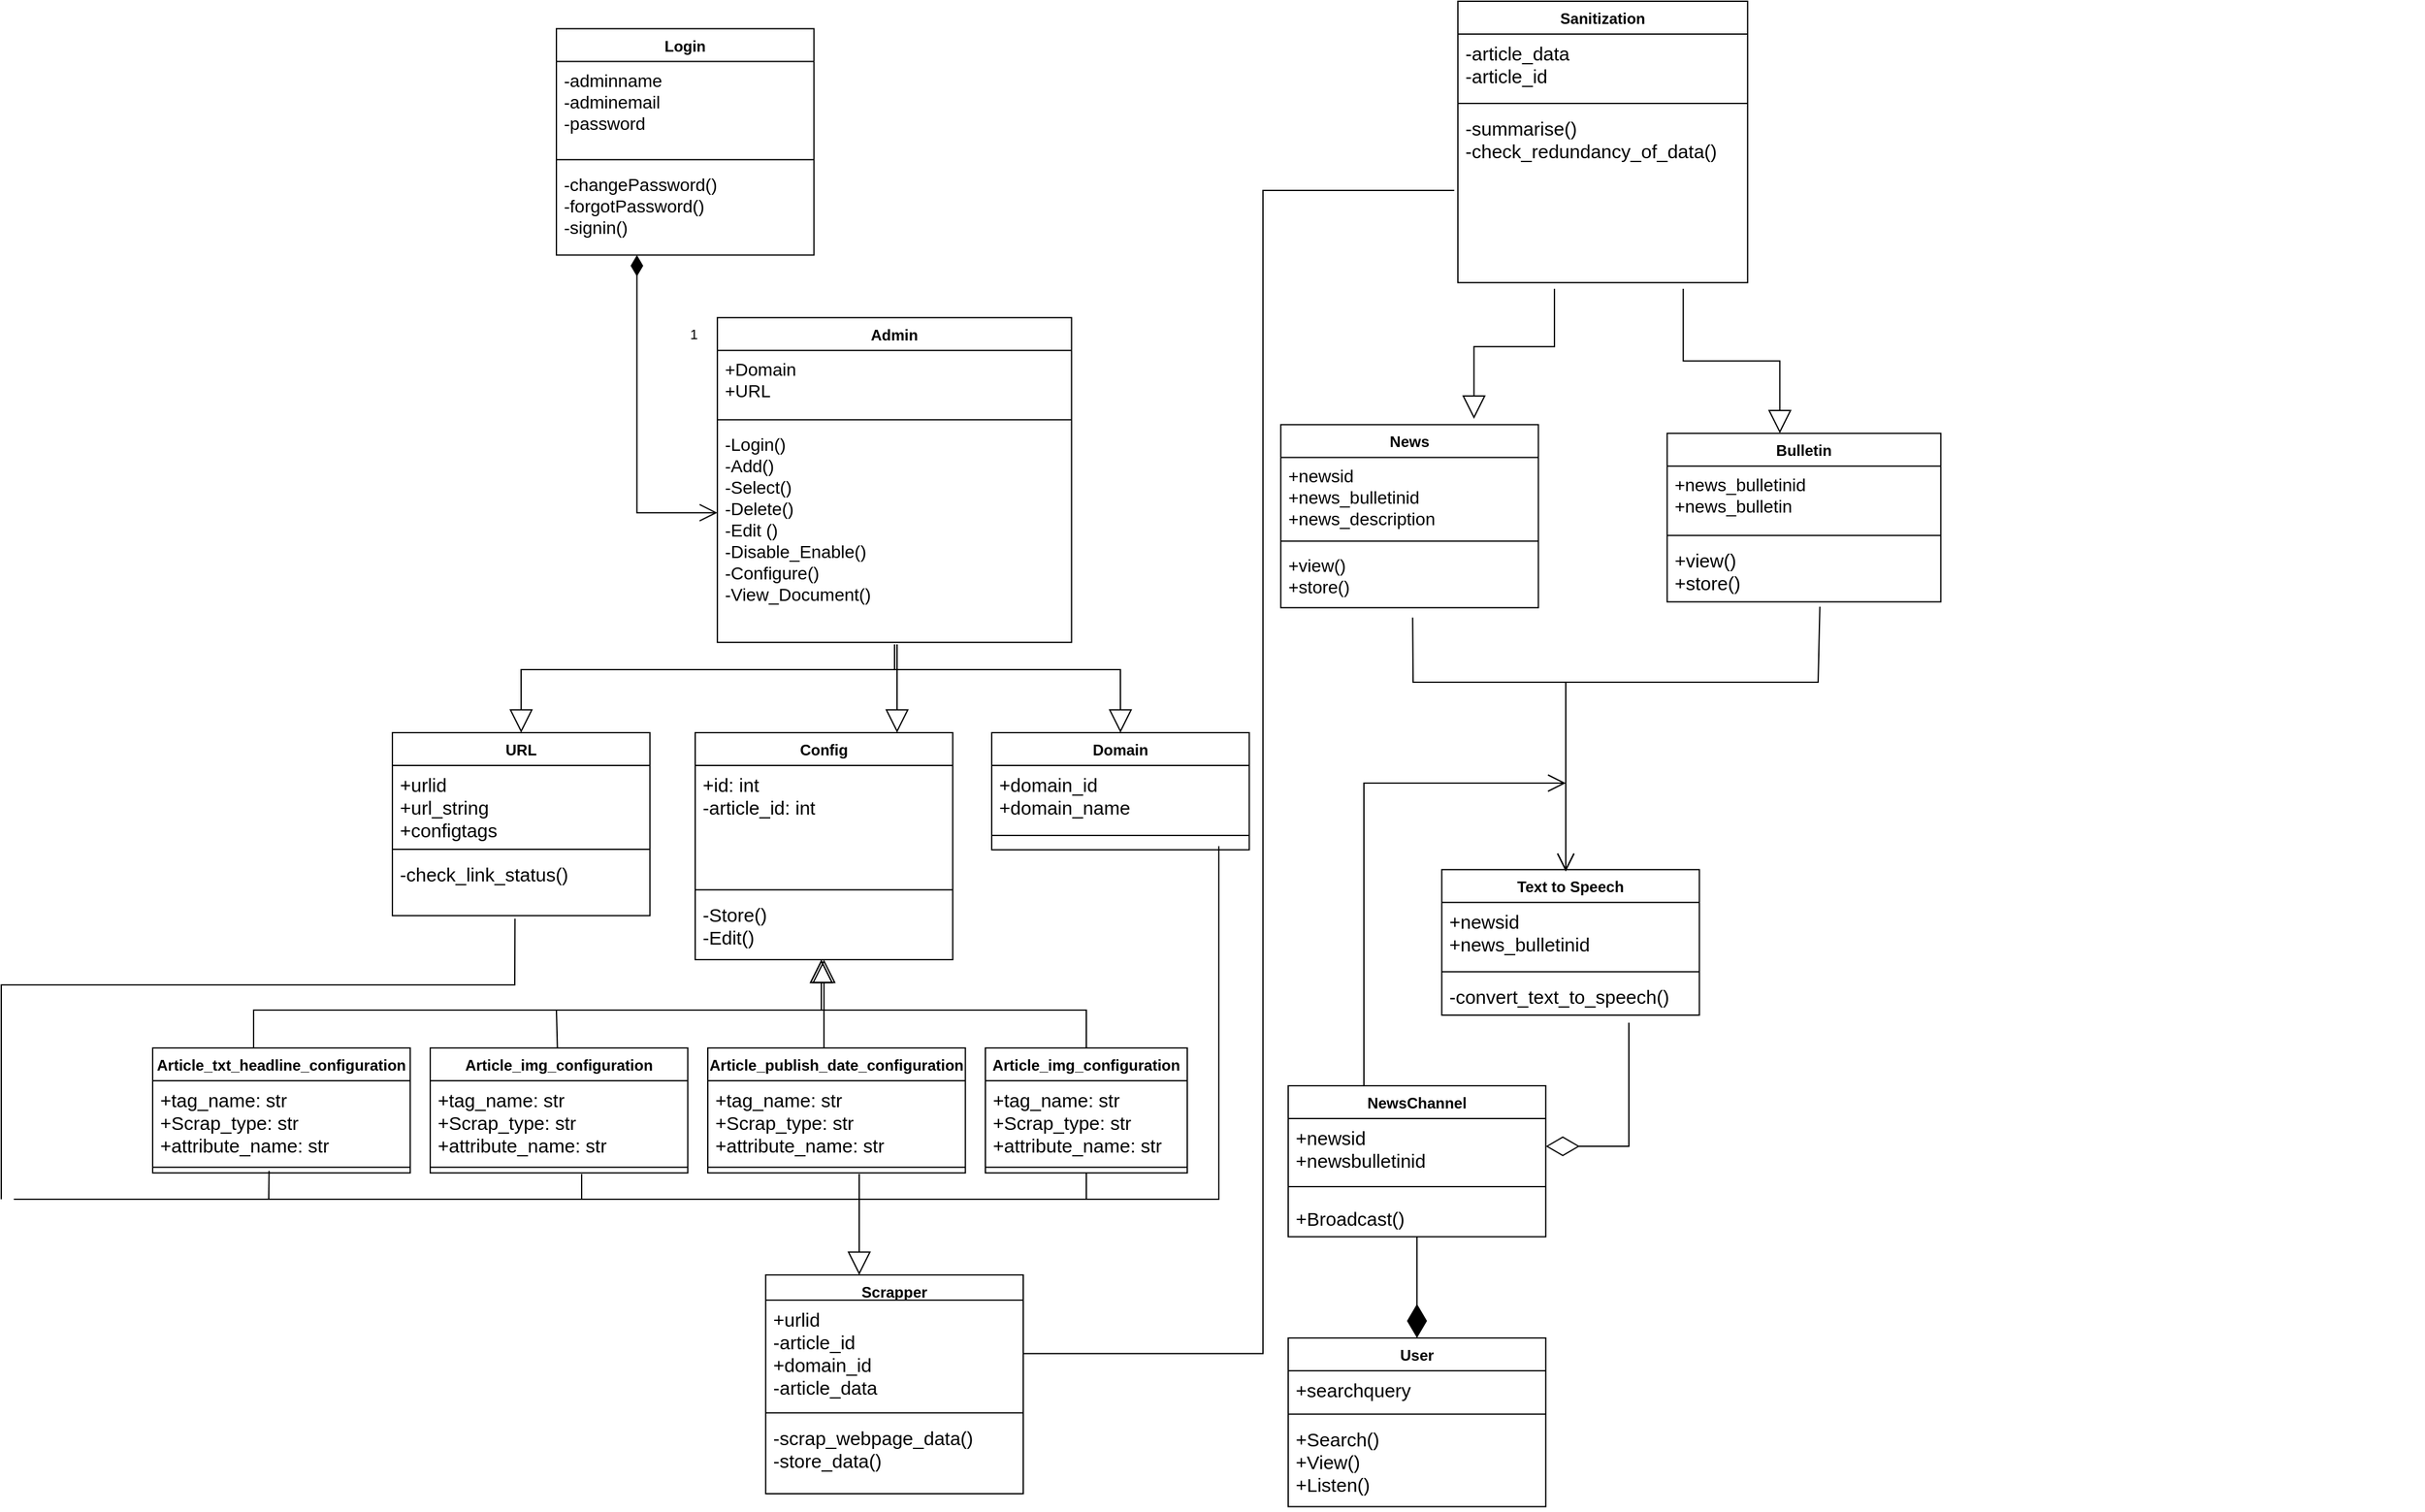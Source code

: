 <mxfile version="16.5.2" type="device" pages="2"><diagram id="SA_GbQfntyjEZErFgDgH" name="Page-1"><mxGraphModel dx="2060" dy="1676" grid="1" gridSize="10" guides="1" tooltips="1" connect="1" arrows="1" fold="1" page="1" pageScale="1" pageWidth="850" pageHeight="1100" math="0" shadow="0"><root><mxCell id="0"/><mxCell id="1" parent="0"/><mxCell id="CepR1fzLhmnUqG2hkPit-2" value="" style="group" parent="1" vertex="1" connectable="0"><mxGeometry x="80" y="-1060" width="1480" height="1193.695" as="geometry"/></mxCell><mxCell id="QA7pC-O9Zkgf1kDEUe0K-13" value="Text to Speech" style="swimlane;fontStyle=1;align=center;verticalAlign=top;childLayout=stackLayout;horizontal=1;startSize=26;horizontalStack=0;resizeParent=1;resizeParentMax=0;resizeLast=0;collapsible=1;marginBottom=0;" parent="CepR1fzLhmnUqG2hkPit-2" vertex="1"><mxGeometry x="701.724" y="688.576" width="204.138" height="115.366" as="geometry"><mxRectangle x="580" y="30" width="120" height="26" as="alternateBounds"/></mxGeometry></mxCell><mxCell id="CepR1fzLhmnUqG2hkPit-1" value="" style="group;fontSize=16;" parent="QA7pC-O9Zkgf1kDEUe0K-13" vertex="1" connectable="0"><mxGeometry y="26" width="204.138" height="89.366" as="geometry"/></mxCell><mxCell id="QA7pC-O9Zkgf1kDEUe0K-14" value="+newsid&#10;+news_bulletinid&#10;" style="text;strokeColor=none;fillColor=none;align=left;verticalAlign=top;spacingLeft=4;spacingRight=4;overflow=hidden;rotatable=0;points=[[0,0.5],[1,0.5]];portConstraint=eastwest;fontSize=15;" parent="CepR1fzLhmnUqG2hkPit-1" vertex="1"><mxGeometry width="204.138" height="50.412" as="geometry"/></mxCell><mxCell id="QA7pC-O9Zkgf1kDEUe0K-15" value="" style="line;strokeWidth=1;fillColor=none;align=left;verticalAlign=middle;spacingTop=-1;spacingLeft=3;spacingRight=3;rotatable=0;labelPosition=right;points=[];portConstraint=eastwest;" parent="CepR1fzLhmnUqG2hkPit-1" vertex="1"><mxGeometry y="50.412" width="204.138" height="9.166" as="geometry"/></mxCell><mxCell id="QA7pC-O9Zkgf1kDEUe0K-16" value="-convert_text_to_speech()" style="text;strokeColor=none;fillColor=none;align=left;verticalAlign=top;spacingLeft=4;spacingRight=4;overflow=hidden;rotatable=0;points=[[0,0.5],[1,0.5]];portConstraint=eastwest;fontSize=15;" parent="CepR1fzLhmnUqG2hkPit-1" vertex="1"><mxGeometry y="59.577" width="204.138" height="29.789" as="geometry"/></mxCell><mxCell id="QA7pC-O9Zkgf1kDEUe0K-22" value="Domain" style="swimlane;fontStyle=1;align=center;verticalAlign=top;childLayout=stackLayout;horizontal=1;startSize=26;horizontalStack=0;resizeParent=1;resizeParentMax=0;resizeLast=0;collapsible=1;marginBottom=0;" parent="CepR1fzLhmnUqG2hkPit-2" vertex="1"><mxGeometry x="345.004" y="580.0" width="204.14" height="92.914" as="geometry"><mxRectangle x="280" y="4" width="100" height="26" as="alternateBounds"/></mxGeometry></mxCell><mxCell id="QA7pC-O9Zkgf1kDEUe0K-23" value="+domain_id&#10;+domain_name" style="text;strokeColor=none;fillColor=none;align=left;verticalAlign=top;spacingLeft=4;spacingRight=4;overflow=hidden;rotatable=0;points=[[0,0.5],[1,0.5]];portConstraint=eastwest;fontSize=15;" parent="QA7pC-O9Zkgf1kDEUe0K-22" vertex="1"><mxGeometry y="26" width="204.14" height="44" as="geometry"/></mxCell><mxCell id="QA7pC-O9Zkgf1kDEUe0K-24" value="" style="line;strokeWidth=1;fillColor=none;align=left;verticalAlign=middle;spacingTop=-1;spacingLeft=3;spacingRight=3;rotatable=0;labelPosition=right;points=[];portConstraint=eastwest;" parent="QA7pC-O9Zkgf1kDEUe0K-22" vertex="1"><mxGeometry y="70" width="204.14" height="22.914" as="geometry"/></mxCell><mxCell id="QA7pC-O9Zkgf1kDEUe0K-26" value="URL" style="swimlane;fontStyle=1;align=center;verticalAlign=top;childLayout=stackLayout;horizontal=1;startSize=26;horizontalStack=0;resizeParent=1;resizeParentMax=0;resizeLast=0;collapsible=1;marginBottom=0;" parent="CepR1fzLhmnUqG2hkPit-2" vertex="1"><mxGeometry x="-129.996" y="580.005" width="204.138" height="145.155" as="geometry"><mxRectangle x="60" y="10" width="60" height="26" as="alternateBounds"/></mxGeometry></mxCell><mxCell id="QA7pC-O9Zkgf1kDEUe0K-27" value="+urlid&#10;+url_string&#10;+configtags" style="text;strokeColor=none;fillColor=none;align=left;verticalAlign=top;spacingLeft=4;spacingRight=4;overflow=hidden;rotatable=0;points=[[0,0.5],[1,0.5]];portConstraint=eastwest;fontSize=15;" parent="QA7pC-O9Zkgf1kDEUe0K-26" vertex="1"><mxGeometry y="26" width="204.138" height="61.869" as="geometry"/></mxCell><mxCell id="QA7pC-O9Zkgf1kDEUe0K-28" value="" style="line;strokeWidth=1;fillColor=none;align=left;verticalAlign=middle;spacingTop=-1;spacingLeft=3;spacingRight=3;rotatable=0;labelPosition=right;points=[];portConstraint=eastwest;" parent="QA7pC-O9Zkgf1kDEUe0K-26" vertex="1"><mxGeometry y="87.869" width="204.138" height="9.166" as="geometry"/></mxCell><mxCell id="QA7pC-O9Zkgf1kDEUe0K-29" value="-check_link_status()" style="text;strokeColor=none;fillColor=none;align=left;verticalAlign=top;spacingLeft=4;spacingRight=4;overflow=hidden;rotatable=0;points=[[0,0.5],[1,0.5]];portConstraint=eastwest;fontSize=15;" parent="QA7pC-O9Zkgf1kDEUe0K-26" vertex="1"><mxGeometry y="97.034" width="204.138" height="48.12" as="geometry"/></mxCell><mxCell id="QA7pC-O9Zkgf1kDEUe0K-51" value="News" style="swimlane;fontStyle=1;align=center;verticalAlign=top;childLayout=stackLayout;horizontal=1;startSize=26;horizontalStack=0;resizeParent=1;resizeParentMax=0;resizeLast=0;collapsible=1;marginBottom=0;" parent="CepR1fzLhmnUqG2hkPit-2" vertex="1"><mxGeometry x="574.138" y="335.695" width="204.138" height="145.155" as="geometry"><mxRectangle x="470" y="-226" width="60" height="26" as="alternateBounds"/></mxGeometry></mxCell><mxCell id="QA7pC-O9Zkgf1kDEUe0K-52" value="+newsid&#10;+news_bulletinid&#10;+news_description&#10;" style="text;strokeColor=none;fillColor=none;align=left;verticalAlign=top;spacingLeft=4;spacingRight=4;overflow=hidden;rotatable=0;points=[[0,0.5],[1,0.5]];portConstraint=eastwest;fontSize=14;" parent="QA7pC-O9Zkgf1kDEUe0K-51" vertex="1"><mxGeometry y="26" width="204.138" height="61.869" as="geometry"/></mxCell><mxCell id="QA7pC-O9Zkgf1kDEUe0K-53" value="" style="line;strokeWidth=1;fillColor=none;align=left;verticalAlign=middle;spacingTop=-1;spacingLeft=3;spacingRight=3;rotatable=0;labelPosition=right;points=[];portConstraint=eastwest;" parent="QA7pC-O9Zkgf1kDEUe0K-51" vertex="1"><mxGeometry y="87.869" width="204.138" height="9.166" as="geometry"/></mxCell><mxCell id="QA7pC-O9Zkgf1kDEUe0K-54" value="+view()&#10;+store()" style="text;strokeColor=none;fillColor=none;align=left;verticalAlign=top;spacingLeft=4;spacingRight=4;overflow=hidden;rotatable=0;points=[[0,0.5],[1,0.5]];portConstraint=eastwest;fontSize=14;" parent="QA7pC-O9Zkgf1kDEUe0K-51" vertex="1"><mxGeometry y="97.034" width="204.138" height="48.12" as="geometry"/></mxCell><mxCell id="QA7pC-O9Zkgf1kDEUe0K-55" value="Bulletin" style="swimlane;fontStyle=1;align=center;verticalAlign=top;childLayout=stackLayout;horizontal=1;startSize=26;horizontalStack=0;resizeParent=1;resizeParentMax=0;resizeLast=0;collapsible=1;marginBottom=0;" parent="CepR1fzLhmnUqG2hkPit-2" vertex="1"><mxGeometry x="880.345" y="342.57" width="216.897" height="133.697" as="geometry"><mxRectangle x="700" y="-240" width="80" height="26" as="alternateBounds"/></mxGeometry></mxCell><mxCell id="QA7pC-O9Zkgf1kDEUe0K-56" value="+news_bulletinid&#10;+news_bulletin" style="text;strokeColor=none;fillColor=none;align=left;verticalAlign=top;spacingLeft=4;spacingRight=4;overflow=hidden;rotatable=0;points=[[0,0.5],[1,0.5]];portConstraint=eastwest;fontSize=14;" parent="QA7pC-O9Zkgf1kDEUe0K-55" vertex="1"><mxGeometry y="26" width="216.897" height="50.412" as="geometry"/></mxCell><mxCell id="QA7pC-O9Zkgf1kDEUe0K-57" value="" style="line;strokeWidth=1;fillColor=none;align=left;verticalAlign=middle;spacingTop=-1;spacingLeft=3;spacingRight=3;rotatable=0;labelPosition=right;points=[];portConstraint=eastwest;" parent="QA7pC-O9Zkgf1kDEUe0K-55" vertex="1"><mxGeometry y="76.412" width="216.897" height="9.166" as="geometry"/></mxCell><mxCell id="QA7pC-O9Zkgf1kDEUe0K-58" value="+view()&#10;+store()" style="text;strokeColor=none;fillColor=none;align=left;verticalAlign=top;spacingLeft=4;spacingRight=4;overflow=hidden;rotatable=0;points=[[0,0.5],[1,0.5]];portConstraint=eastwest;fontSize=15;" parent="QA7pC-O9Zkgf1kDEUe0K-55" vertex="1"><mxGeometry y="85.577" width="216.897" height="48.12" as="geometry"/></mxCell><mxCell id="QA7pC-O9Zkgf1kDEUe0K-73" value="Login" style="swimlane;fontStyle=1;align=center;verticalAlign=top;childLayout=stackLayout;horizontal=1;startSize=26;horizontalStack=0;resizeParent=1;resizeParentMax=0;resizeLast=0;collapsible=1;marginBottom=0;" parent="CepR1fzLhmnUqG2hkPit-2" vertex="1"><mxGeometry y="21.769" width="204.138" height="179.526" as="geometry"><mxRectangle x="50" y="-360" width="70" height="26" as="alternateBounds"/></mxGeometry></mxCell><mxCell id="QA7pC-O9Zkgf1kDEUe0K-74" value="-adminname&#10;-adminemail&#10;-password" style="text;strokeColor=none;fillColor=none;align=left;verticalAlign=top;spacingLeft=4;spacingRight=4;overflow=hidden;rotatable=0;points=[[0,0.5],[1,0.5]];portConstraint=eastwest;fontSize=14;" parent="QA7pC-O9Zkgf1kDEUe0K-73" vertex="1"><mxGeometry y="26" width="204.138" height="73.326" as="geometry"/></mxCell><mxCell id="QA7pC-O9Zkgf1kDEUe0K-75" value="" style="line;strokeWidth=1;fillColor=none;align=left;verticalAlign=middle;spacingTop=-1;spacingLeft=3;spacingRight=3;rotatable=0;labelPosition=right;points=[];portConstraint=eastwest;" parent="QA7pC-O9Zkgf1kDEUe0K-73" vertex="1"><mxGeometry y="99.326" width="204.138" height="9.166" as="geometry"/></mxCell><mxCell id="QA7pC-O9Zkgf1kDEUe0K-76" value="-changePassword()&#10;-forgotPassword()&#10;-signin()" style="text;strokeColor=none;fillColor=none;align=left;verticalAlign=top;spacingLeft=4;spacingRight=4;overflow=hidden;rotatable=0;points=[[0,0.5],[1,0.5]];portConstraint=eastwest;fontSize=14;" parent="QA7pC-O9Zkgf1kDEUe0K-73" vertex="1"><mxGeometry y="108.492" width="204.138" height="71.034" as="geometry"/></mxCell><mxCell id="QA7pC-O9Zkgf1kDEUe0K-87" value="Sanitization" style="swimlane;fontStyle=1;align=center;verticalAlign=top;childLayout=stackLayout;horizontal=1;startSize=26;horizontalStack=0;resizeParent=1;resizeParentMax=0;resizeLast=0;collapsible=1;marginBottom=0;" parent="CepR1fzLhmnUqG2hkPit-2" vertex="1"><mxGeometry x="714.483" width="229.655" height="223.063" as="geometry"/></mxCell><mxCell id="QA7pC-O9Zkgf1kDEUe0K-88" value="-article_data&#10;-article_id" style="text;strokeColor=none;fillColor=none;align=left;verticalAlign=top;spacingLeft=4;spacingRight=4;overflow=hidden;rotatable=0;points=[[0,0.5],[1,0.5]];portConstraint=eastwest;fontSize=15;" parent="QA7pC-O9Zkgf1kDEUe0K-87" vertex="1"><mxGeometry y="26" width="229.655" height="50.412" as="geometry"/></mxCell><mxCell id="QA7pC-O9Zkgf1kDEUe0K-89" value="" style="line;strokeWidth=1;fillColor=none;align=left;verticalAlign=middle;spacingTop=-1;spacingLeft=3;spacingRight=3;rotatable=0;labelPosition=right;points=[];portConstraint=eastwest;" parent="QA7pC-O9Zkgf1kDEUe0K-87" vertex="1"><mxGeometry y="76.412" width="229.655" height="9.166" as="geometry"/></mxCell><mxCell id="QA7pC-O9Zkgf1kDEUe0K-90" value="-summarise()&#10;-check_redundancy_of_data()&#10;&#10;" style="text;strokeColor=none;fillColor=none;align=left;verticalAlign=top;spacingLeft=4;spacingRight=4;overflow=hidden;rotatable=0;points=[[0,0.5],[1,0.5]];portConstraint=eastwest;fontSize=15;" parent="QA7pC-O9Zkgf1kDEUe0K-87" vertex="1"><mxGeometry y="85.577" width="229.655" height="137.486" as="geometry"/></mxCell><mxCell id="QA7pC-O9Zkgf1kDEUe0K-92" value="Admin" style="swimlane;fontStyle=1;align=center;verticalAlign=top;childLayout=stackLayout;horizontal=1;startSize=26;horizontalStack=0;resizeParent=1;resizeParentMax=0;resizeLast=0;collapsible=1;marginBottom=0;" parent="CepR1fzLhmnUqG2hkPit-2" vertex="1"><mxGeometry x="127.586" y="250.912" width="280.69" height="257.435" as="geometry"><mxRectangle x="170" y="-280" width="70" height="26" as="alternateBounds"/></mxGeometry></mxCell><mxCell id="QA7pC-O9Zkgf1kDEUe0K-93" value="+Domain&#10;+URL" style="text;strokeColor=none;fillColor=none;align=left;verticalAlign=top;spacingLeft=4;spacingRight=4;overflow=hidden;rotatable=0;points=[[0,0.5],[1,0.5]];portConstraint=eastwest;fontSize=14;" parent="QA7pC-O9Zkgf1kDEUe0K-92" vertex="1"><mxGeometry y="26" width="280.69" height="50.412" as="geometry"/></mxCell><mxCell id="QA7pC-O9Zkgf1kDEUe0K-94" value="" style="line;strokeWidth=1;fillColor=none;align=left;verticalAlign=middle;spacingTop=-1;spacingLeft=3;spacingRight=3;rotatable=0;labelPosition=right;points=[];portConstraint=eastwest;" parent="QA7pC-O9Zkgf1kDEUe0K-92" vertex="1"><mxGeometry y="76.412" width="280.69" height="9.166" as="geometry"/></mxCell><mxCell id="QA7pC-O9Zkgf1kDEUe0K-95" value="-Login()&#10;-Add()&#10;-Select()&#10;-Delete()&#10;-Edit ()&#10;-Disable_Enable()&#10;-Configure()&#10;-View_Document()&#10;&#10;" style="text;strokeColor=none;fillColor=none;align=left;verticalAlign=top;spacingLeft=4;spacingRight=4;overflow=hidden;rotatable=0;points=[[0,0.5],[1,0.5]];portConstraint=eastwest;fontSize=14;" parent="QA7pC-O9Zkgf1kDEUe0K-92" vertex="1"><mxGeometry y="85.577" width="280.69" height="171.858" as="geometry"/></mxCell><mxCell id="QA7pC-O9Zkgf1kDEUe0K-96" value="1" style="endArrow=open;html=1;endSize=12;startArrow=diamondThin;startSize=14;startFill=1;edgeStyle=orthogonalEdgeStyle;align=left;verticalAlign=bottom;rounded=0;" parent="CepR1fzLhmnUqG2hkPit-2" source="QA7pC-O9Zkgf1kDEUe0K-76" target="QA7pC-O9Zkgf1kDEUe0K-95" edge="1"><mxGeometry x="-0.467" y="40" relative="1" as="geometry"><mxPoint x="25.517" y="239.455" as="sourcePoint"/><mxPoint x="229.655" y="239.455" as="targetPoint"/><Array as="points"><mxPoint x="63.793" y="405.584"/></Array><mxPoint as="offset"/></mxGeometry></mxCell><mxCell id="QA7pC-O9Zkgf1kDEUe0K-101" value="" style="endArrow=block;endSize=16;endFill=0;html=1;rounded=0;" parent="CepR1fzLhmnUqG2hkPit-2" target="QA7pC-O9Zkgf1kDEUe0K-22" edge="1"><mxGeometry width="160" relative="1" as="geometry"><mxPoint x="268" y="510" as="sourcePoint"/><mxPoint x="382.759" y="594.627" as="targetPoint"/><Array as="points"><mxPoint x="268" y="530"/><mxPoint x="447" y="530"/></Array></mxGeometry></mxCell><mxCell id="QA7pC-O9Zkgf1kDEUe0K-102" value="" style="endArrow=block;endSize=16;endFill=0;html=1;rounded=0;entryX=0.5;entryY=0;entryDx=0;entryDy=0;" parent="CepR1fzLhmnUqG2hkPit-2" target="QA7pC-O9Zkgf1kDEUe0K-26" edge="1"><mxGeometry x="0.256" y="-16" width="160" relative="1" as="geometry"><mxPoint x="268" y="510" as="sourcePoint"/><mxPoint x="153.103" y="560.256" as="targetPoint"/><mxPoint as="offset"/><Array as="points"><mxPoint x="268" y="530"/><mxPoint x="-28" y="530"/></Array></mxGeometry></mxCell><mxCell id="QA7pC-O9Zkgf1kDEUe0K-112" value="" style="endArrow=block;endSize=16;endFill=0;html=1;rounded=0;" parent="CepR1fzLhmnUqG2hkPit-2" edge="1"><mxGeometry x="-0.632" y="-68" width="160" relative="1" as="geometry"><mxPoint x="893.103" y="227.998" as="sourcePoint"/><mxPoint x="969.655" y="342.57" as="targetPoint"/><Array as="points"><mxPoint x="893.103" y="285.284"/><mxPoint x="969.655" y="285.284"/></Array><mxPoint as="offset"/></mxGeometry></mxCell><mxCell id="QA7pC-O9Zkgf1kDEUe0K-114" value="" style="endArrow=block;endSize=16;endFill=0;html=1;rounded=0;" parent="CepR1fzLhmnUqG2hkPit-2" edge="1"><mxGeometry x="-0.632" y="-68" width="160" relative="1" as="geometry"><mxPoint x="791.034" y="227.998" as="sourcePoint"/><mxPoint x="727.241" y="331.112" as="targetPoint"/><Array as="points"><mxPoint x="791.034" y="273.826"/><mxPoint x="727.241" y="273.826"/></Array><mxPoint as="offset"/></mxGeometry></mxCell><mxCell id="QA7pC-O9Zkgf1kDEUe0K-130" value="" style="endArrow=none;html=1;edgeStyle=orthogonalEdgeStyle;rounded=0;exitX=1;exitY=0.5;exitDx=0;exitDy=0;" parent="CepR1fzLhmnUqG2hkPit-2" source="QA7pC-O9Zkgf1kDEUe0K-64" edge="1"><mxGeometry relative="1" as="geometry"><mxPoint x="424.13" y="1118.43" as="sourcePoint"/><mxPoint x="711.613" y="149.996" as="targetPoint"/><Array as="points"><mxPoint x="560" y="1072"/><mxPoint x="560" y="150"/></Array></mxGeometry></mxCell><mxCell id="QA7pC-O9Zkgf1kDEUe0K-63" value="Scrapper" style="swimlane;fontStyle=1;align=center;verticalAlign=top;childLayout=stackLayout;horizontal=1;startSize=20;horizontalStack=0;resizeParent=1;resizeParentMax=0;resizeLast=0;collapsible=1;marginBottom=0;" parent="CepR1fzLhmnUqG2hkPit-2" vertex="1"><mxGeometry x="165.867" y="1009.999" width="204.138" height="173.526" as="geometry"><mxRectangle x="260" y="-360" width="80" height="26" as="alternateBounds"/></mxGeometry></mxCell><mxCell id="QA7pC-O9Zkgf1kDEUe0K-64" value="+urlid&#10;-article_id&#10;+domain_id&#10;-article_data" style="text;strokeColor=none;fillColor=none;align=left;verticalAlign=top;spacingLeft=4;spacingRight=4;overflow=hidden;rotatable=0;points=[[0,0.5],[1,0.5]];portConstraint=eastwest;fontSize=15;" parent="QA7pC-O9Zkgf1kDEUe0K-63" vertex="1"><mxGeometry y="20" width="204.138" height="84.783" as="geometry"/></mxCell><mxCell id="QA7pC-O9Zkgf1kDEUe0K-65" value="" style="line;strokeWidth=1;fillColor=none;align=left;verticalAlign=middle;spacingTop=-1;spacingLeft=3;spacingRight=3;rotatable=0;labelPosition=right;points=[];portConstraint=eastwest;" parent="QA7pC-O9Zkgf1kDEUe0K-63" vertex="1"><mxGeometry y="104.783" width="204.138" height="9.166" as="geometry"/></mxCell><mxCell id="QA7pC-O9Zkgf1kDEUe0K-66" value="-scrap_webpage_data()&#10;-store_data()" style="text;strokeColor=none;fillColor=none;align=left;verticalAlign=top;spacingLeft=4;spacingRight=4;overflow=hidden;rotatable=0;points=[[0,0.5],[1,0.5]];portConstraint=eastwest;fontSize=15;" parent="QA7pC-O9Zkgf1kDEUe0K-63" vertex="1"><mxGeometry y="113.949" width="204.138" height="59.577" as="geometry"/></mxCell><mxCell id="-rmAFJYwkGATqmvtNfsr-1" value="NewsChannel" style="swimlane;fontStyle=1;align=center;verticalAlign=top;childLayout=stackLayout;horizontal=1;startSize=26;horizontalStack=0;resizeParent=1;resizeParentMax=0;resizeLast=0;collapsible=1;marginBottom=0;" parent="CepR1fzLhmnUqG2hkPit-2" vertex="1"><mxGeometry x="580" y="860" width="204.14" height="119.789" as="geometry"><mxRectangle x="280" y="4" width="100" height="26" as="alternateBounds"/></mxGeometry></mxCell><mxCell id="-rmAFJYwkGATqmvtNfsr-2" value="+newsid&#10;+newsbulletinid" style="text;strokeColor=none;fillColor=none;align=left;verticalAlign=top;spacingLeft=4;spacingRight=4;overflow=hidden;rotatable=0;points=[[0,0.5],[1,0.5]];portConstraint=eastwest;fontSize=15;" parent="-rmAFJYwkGATqmvtNfsr-1" vertex="1"><mxGeometry y="26" width="204.14" height="44" as="geometry"/></mxCell><mxCell id="-rmAFJYwkGATqmvtNfsr-3" value="" style="line;strokeWidth=1;fillColor=none;align=left;verticalAlign=middle;spacingTop=-1;spacingLeft=3;spacingRight=3;rotatable=0;labelPosition=right;points=[];portConstraint=eastwest;" parent="-rmAFJYwkGATqmvtNfsr-1" vertex="1"><mxGeometry y="70" width="204.14" height="20" as="geometry"/></mxCell><mxCell id="QA7pC-O9Zkgf1kDEUe0K-37" value="+Broadcast()" style="text;strokeColor=none;fillColor=none;align=left;verticalAlign=top;spacingLeft=4;spacingRight=4;overflow=hidden;rotatable=0;points=[[0,0.5],[1,0.5]];portConstraint=eastwest;fontSize=15;" parent="-rmAFJYwkGATqmvtNfsr-1" vertex="1"><mxGeometry y="90" width="204.14" height="29.789" as="geometry"/></mxCell><mxCell id="QA7pC-O9Zkgf1kDEUe0K-30" value="User" style="swimlane;fontStyle=1;align=center;verticalAlign=top;childLayout=stackLayout;horizontal=1;startSize=26;horizontalStack=0;resizeParent=1;resizeParentMax=0;resizeLast=0;collapsible=1;marginBottom=0;" parent="CepR1fzLhmnUqG2hkPit-2" vertex="1"><mxGeometry x="580.005" y="1059.998" width="204.138" height="133.697" as="geometry"><mxRectangle x="520" y="266" width="60" height="26" as="alternateBounds"/></mxGeometry></mxCell><mxCell id="QA7pC-O9Zkgf1kDEUe0K-31" value="+searchquery" style="text;strokeColor=none;fillColor=none;align=left;verticalAlign=top;spacingLeft=4;spacingRight=4;overflow=hidden;rotatable=0;points=[[0,0.5],[1,0.5]];portConstraint=eastwest;fontSize=15;" parent="QA7pC-O9Zkgf1kDEUe0K-30" vertex="1"><mxGeometry y="26" width="204.138" height="29.789" as="geometry"/></mxCell><mxCell id="QA7pC-O9Zkgf1kDEUe0K-32" value="" style="line;strokeWidth=1;fillColor=none;align=left;verticalAlign=middle;spacingTop=-1;spacingLeft=3;spacingRight=3;rotatable=0;labelPosition=right;points=[];portConstraint=eastwest;" parent="QA7pC-O9Zkgf1kDEUe0K-30" vertex="1"><mxGeometry y="55.789" width="204.138" height="9.166" as="geometry"/></mxCell><mxCell id="QA7pC-O9Zkgf1kDEUe0K-33" value="+Search()&#10;+View()&#10;+Listen()" style="text;strokeColor=none;fillColor=none;align=left;verticalAlign=top;spacingLeft=4;spacingRight=4;overflow=hidden;rotatable=0;points=[[0,0.5],[1,0.5]];portConstraint=eastwest;fontSize=15;" parent="QA7pC-O9Zkgf1kDEUe0K-30" vertex="1"><mxGeometry y="64.954" width="204.138" height="68.743" as="geometry"/></mxCell><mxCell id="aP6Zohs5I6QourNSKtaQ-1" value="" style="endArrow=diamondThin;endFill=1;endSize=24;html=1;rounded=0;entryX=0.5;entryY=0;entryDx=0;entryDy=0;" parent="CepR1fzLhmnUqG2hkPit-2" source="QA7pC-O9Zkgf1kDEUe0K-37" target="QA7pC-O9Zkgf1kDEUe0K-30" edge="1"><mxGeometry width="160" relative="1" as="geometry"><mxPoint x="520" y="930" as="sourcePoint"/><mxPoint x="680" y="930" as="targetPoint"/></mxGeometry></mxCell><mxCell id="aP6Zohs5I6QourNSKtaQ-2" value="" style="endArrow=diamondThin;endFill=0;endSize=24;html=1;rounded=0;entryX=1;entryY=0.5;entryDx=0;entryDy=0;" parent="CepR1fzLhmnUqG2hkPit-2" target="-rmAFJYwkGATqmvtNfsr-2" edge="1"><mxGeometry width="160" relative="1" as="geometry"><mxPoint x="850" y="810" as="sourcePoint"/><mxPoint x="1010" y="850" as="targetPoint"/><Array as="points"><mxPoint x="850" y="908"/></Array></mxGeometry></mxCell><mxCell id="aP6Zohs5I6QourNSKtaQ-6" value="" style="endArrow=open;endFill=1;endSize=12;html=1;rounded=0;exitX=0.512;exitY=1.163;exitDx=0;exitDy=0;exitPerimeter=0;" parent="CepR1fzLhmnUqG2hkPit-2" source="QA7pC-O9Zkgf1kDEUe0K-54" edge="1"><mxGeometry width="160" relative="1" as="geometry"><mxPoint x="650" y="510" as="sourcePoint"/><mxPoint x="800" y="690" as="targetPoint"/><Array as="points"><mxPoint x="679" y="540"/><mxPoint x="800" y="540"/></Array></mxGeometry></mxCell><mxCell id="aP6Zohs5I6QourNSKtaQ-7" value="" style="endArrow=open;endFill=1;endSize=12;html=1;rounded=0;exitX=0.558;exitY=1.081;exitDx=0;exitDy=0;exitPerimeter=0;" parent="CepR1fzLhmnUqG2hkPit-2" source="QA7pC-O9Zkgf1kDEUe0K-58" edge="1"><mxGeometry width="160" relative="1" as="geometry"><mxPoint x="970" y="508.35" as="sourcePoint"/><mxPoint x="800" y="690" as="targetPoint"/><Array as="points"><mxPoint x="1000" y="540"/><mxPoint x="800" y="540"/></Array></mxGeometry></mxCell><mxCell id="LprRkWWPVbAuRnueznoc-1" value="Config" style="swimlane;fontStyle=1;align=center;verticalAlign=top;childLayout=stackLayout;horizontal=1;startSize=26;horizontalStack=0;resizeParent=1;resizeParentMax=0;resizeLast=0;collapsible=1;marginBottom=0;" parent="CepR1fzLhmnUqG2hkPit-2" vertex="1"><mxGeometry x="110.004" y="580.005" width="204.14" height="179.996" as="geometry"><mxRectangle x="60" y="10" width="60" height="26" as="alternateBounds"/></mxGeometry></mxCell><mxCell id="LprRkWWPVbAuRnueznoc-2" value="+id: int&#10;-article_id: int&#10;" style="text;strokeColor=none;fillColor=none;align=left;verticalAlign=top;spacingLeft=4;spacingRight=4;overflow=hidden;rotatable=0;points=[[0,0.5],[1,0.5]];portConstraint=eastwest;fontSize=15;" parent="LprRkWWPVbAuRnueznoc-1" vertex="1"><mxGeometry y="26" width="204.14" height="94" as="geometry"/></mxCell><mxCell id="LprRkWWPVbAuRnueznoc-3" value="" style="line;strokeWidth=1;fillColor=none;align=left;verticalAlign=middle;spacingTop=-1;spacingLeft=3;spacingRight=3;rotatable=0;labelPosition=right;points=[];portConstraint=eastwest;" parent="LprRkWWPVbAuRnueznoc-1" vertex="1"><mxGeometry y="120" width="204.14" height="9.166" as="geometry"/></mxCell><mxCell id="LprRkWWPVbAuRnueznoc-4" value="-Store()&#10;-Edit()" style="text;strokeColor=none;fillColor=none;align=left;verticalAlign=top;spacingLeft=4;spacingRight=4;overflow=hidden;rotatable=0;points=[[0,0.5],[1,0.5]];portConstraint=eastwest;fontSize=15;" parent="LprRkWWPVbAuRnueznoc-1" vertex="1"><mxGeometry y="129.166" width="204.14" height="50.83" as="geometry"/></mxCell><mxCell id="LprRkWWPVbAuRnueznoc-6" value="" style="endArrow=block;endSize=16;endFill=0;html=1;rounded=0;" parent="CepR1fzLhmnUqG2hkPit-2" edge="1"><mxGeometry x="0.256" y="-16" width="160" relative="1" as="geometry"><mxPoint x="270" y="510" as="sourcePoint"/><mxPoint x="270" y="580" as="targetPoint"/><mxPoint as="offset"/><Array as="points"/></mxGeometry></mxCell><mxCell id="LprRkWWPVbAuRnueznoc-16" value="" style="endArrow=block;endSize=16;endFill=0;html=1;rounded=0;exitX=0.5;exitY=0;exitDx=0;exitDy=0;" parent="CepR1fzLhmnUqG2hkPit-2" target="LprRkWWPVbAuRnueznoc-4" edge="1"><mxGeometry x="0.256" y="-16" width="160" relative="1" as="geometry"><mxPoint x="212.07" y="830" as="sourcePoint"/><mxPoint x="170" y="970" as="targetPoint"/><mxPoint as="offset"/><Array as="points"/></mxGeometry></mxCell><mxCell id="LprRkWWPVbAuRnueznoc-24" value="" style="endArrow=block;endSize=16;endFill=0;html=1;rounded=0;" parent="CepR1fzLhmnUqG2hkPit-2" edge="1"><mxGeometry x="0.256" y="-16" width="160" relative="1" as="geometry"><mxPoint x="240" y="930" as="sourcePoint"/><mxPoint x="240" y="1010" as="targetPoint"/><mxPoint as="offset"/><Array as="points"/></mxGeometry></mxCell><mxCell id="LprRkWWPVbAuRnueznoc-23" value="" style="endArrow=none;html=1;rounded=0;fontSize=15;" parent="CepR1fzLhmnUqG2hkPit-2" edge="1"><mxGeometry relative="1" as="geometry"><mxPoint x="240" y="950" as="sourcePoint"/><mxPoint x="20" y="930" as="targetPoint"/><Array as="points"><mxPoint x="20" y="950"/></Array></mxGeometry></mxCell><mxCell id="LprRkWWPVbAuRnueznoc-25" value="" style="endArrow=none;html=1;rounded=0;fontSize=15;entryX=0.5;entryY=1;entryDx=0;entryDy=0;" parent="CepR1fzLhmnUqG2hkPit-2" target="_vVOXHOF-jejZLNBKErB-9" edge="1"><mxGeometry relative="1" as="geometry"><mxPoint x="240" y="950" as="sourcePoint"/><mxPoint x="420" y="890" as="targetPoint"/><Array as="points"><mxPoint x="420" y="950"/></Array></mxGeometry></mxCell><mxCell id="LprRkWWPVbAuRnueznoc-26" value="" style="endArrow=none;html=1;rounded=0;fontSize=15;" parent="CepR1fzLhmnUqG2hkPit-2" edge="1"><mxGeometry relative="1" as="geometry"><mxPoint x="420" y="950" as="sourcePoint"/><mxPoint x="525" y="670" as="targetPoint"/><Array as="points"><mxPoint x="525" y="950"/></Array></mxGeometry></mxCell><mxCell id="_vVOXHOF-jejZLNBKErB-1" value="Article_img_configuration" style="swimlane;fontStyle=1;align=center;verticalAlign=top;childLayout=stackLayout;horizontal=1;startSize=26;horizontalStack=0;resizeParent=1;resizeParentMax=0;resizeLast=0;collapsible=1;marginBottom=0;" parent="CepR1fzLhmnUqG2hkPit-2" vertex="1"><mxGeometry x="-100" y="830" width="204.14" height="99.166" as="geometry"><mxRectangle x="60" y="10" width="60" height="26" as="alternateBounds"/></mxGeometry></mxCell><mxCell id="_vVOXHOF-jejZLNBKErB-2" value="+tag_name: str&#10;+Scrap_type: str&#10;+attribute_name: str" style="text;strokeColor=none;fillColor=none;align=left;verticalAlign=top;spacingLeft=4;spacingRight=4;overflow=hidden;rotatable=0;points=[[0,0.5],[1,0.5]];portConstraint=eastwest;fontSize=15;" parent="_vVOXHOF-jejZLNBKErB-1" vertex="1"><mxGeometry y="26" width="204.14" height="64" as="geometry"/></mxCell><mxCell id="_vVOXHOF-jejZLNBKErB-3" value="" style="line;strokeWidth=1;fillColor=none;align=left;verticalAlign=middle;spacingTop=-1;spacingLeft=3;spacingRight=3;rotatable=0;labelPosition=right;points=[];portConstraint=eastwest;" parent="_vVOXHOF-jejZLNBKErB-1" vertex="1"><mxGeometry y="90" width="204.14" height="9.166" as="geometry"/></mxCell><mxCell id="_vVOXHOF-jejZLNBKErB-6" value="Article_publish_date_configuration" style="swimlane;fontStyle=1;align=center;verticalAlign=top;childLayout=stackLayout;horizontal=1;startSize=26;horizontalStack=0;resizeParent=1;resizeParentMax=0;resizeLast=0;collapsible=1;marginBottom=0;" parent="CepR1fzLhmnUqG2hkPit-2" vertex="1"><mxGeometry x="120" y="830" width="204.14" height="99.166" as="geometry"><mxRectangle x="60" y="10" width="60" height="26" as="alternateBounds"/></mxGeometry></mxCell><mxCell id="_vVOXHOF-jejZLNBKErB-7" value="+tag_name: str&#10;+Scrap_type: str&#10;+attribute_name: str" style="text;strokeColor=none;fillColor=none;align=left;verticalAlign=top;spacingLeft=4;spacingRight=4;overflow=hidden;rotatable=0;points=[[0,0.5],[1,0.5]];portConstraint=eastwest;fontSize=15;" parent="_vVOXHOF-jejZLNBKErB-6" vertex="1"><mxGeometry y="26" width="204.14" height="64" as="geometry"/></mxCell><mxCell id="_vVOXHOF-jejZLNBKErB-8" value="" style="line;strokeWidth=1;fillColor=none;align=left;verticalAlign=middle;spacingTop=-1;spacingLeft=3;spacingRight=3;rotatable=0;labelPosition=right;points=[];portConstraint=eastwest;" parent="_vVOXHOF-jejZLNBKErB-6" vertex="1"><mxGeometry y="90" width="204.14" height="9.166" as="geometry"/></mxCell><mxCell id="_vVOXHOF-jejZLNBKErB-9" value="Article_img_configuration" style="swimlane;fontStyle=1;align=center;verticalAlign=top;childLayout=stackLayout;horizontal=1;startSize=26;horizontalStack=0;resizeParent=1;resizeParentMax=0;resizeLast=0;collapsible=1;marginBottom=0;" parent="CepR1fzLhmnUqG2hkPit-2" vertex="1"><mxGeometry x="340" y="830" width="160" height="99.166" as="geometry"><mxRectangle x="60" y="10" width="60" height="26" as="alternateBounds"/></mxGeometry></mxCell><mxCell id="_vVOXHOF-jejZLNBKErB-10" value="+tag_name: str&#10;+Scrap_type: str&#10;+attribute_name: str" style="text;strokeColor=none;fillColor=none;align=left;verticalAlign=top;spacingLeft=4;spacingRight=4;overflow=hidden;rotatable=0;points=[[0,0.5],[1,0.5]];portConstraint=eastwest;fontSize=15;" parent="_vVOXHOF-jejZLNBKErB-9" vertex="1"><mxGeometry y="26" width="160" height="64" as="geometry"/></mxCell><mxCell id="_vVOXHOF-jejZLNBKErB-11" value="" style="line;strokeWidth=1;fillColor=none;align=left;verticalAlign=middle;spacingTop=-1;spacingLeft=3;spacingRight=3;rotatable=0;labelPosition=right;points=[];portConstraint=eastwest;" parent="_vVOXHOF-jejZLNBKErB-9" vertex="1"><mxGeometry y="90" width="160" height="9.166" as="geometry"/></mxCell><mxCell id="aP6Zohs5I6QourNSKtaQ-8" value="" style="endArrow=open;endFill=1;endSize=12;html=1;rounded=0;" parent="1" edge="1"><mxGeometry width="160" relative="1" as="geometry"><mxPoint x="720" y="-200" as="sourcePoint"/><mxPoint x="880" y="-440" as="targetPoint"/><Array as="points"><mxPoint x="720" y="-440"/></Array></mxGeometry></mxCell><mxCell id="LprRkWWPVbAuRnueznoc-18" value="" style="endArrow=block;endSize=16;endFill=0;html=1;rounded=0;" parent="1" edge="1"><mxGeometry x="0.256" y="-16" width="160" relative="1" as="geometry"><mxPoint x="500" y="-230" as="sourcePoint"/><mxPoint x="290" y="-300" as="targetPoint"/><mxPoint as="offset"/><Array as="points"><mxPoint x="500" y="-260"/><mxPoint x="290" y="-260"/></Array></mxGeometry></mxCell><mxCell id="LprRkWWPVbAuRnueznoc-21" value="" style="endArrow=block;endSize=16;endFill=0;html=1;rounded=0;" parent="1" edge="1"><mxGeometry x="0.256" y="-16" width="160" relative="1" as="geometry"><mxPoint x="-160" y="-230" as="sourcePoint"/><mxPoint x="290" y="-300" as="targetPoint"/><mxPoint as="offset"/><Array as="points"><mxPoint x="-160" y="-260"/><mxPoint x="290" y="-260"/></Array></mxGeometry></mxCell><mxCell id="LprRkWWPVbAuRnueznoc-28" value="" style="endArrow=none;html=1;rounded=0;fontSize=15;" parent="1" edge="1"><mxGeometry relative="1" as="geometry"><mxPoint x="100" y="-110" as="sourcePoint"/><mxPoint x="-350" y="-110" as="targetPoint"/><Array as="points"><mxPoint x="-40" y="-110"/></Array></mxGeometry></mxCell><mxCell id="ZkQfdyTCKVvx-kflWP7g-1" value="Article_txt_headline_configuration" style="swimlane;fontStyle=1;align=center;verticalAlign=top;childLayout=stackLayout;horizontal=1;startSize=26;horizontalStack=0;resizeParent=1;resizeParentMax=0;resizeLast=0;collapsible=1;marginBottom=0;" vertex="1" parent="1"><mxGeometry x="-240" y="-230" width="204.14" height="99.166" as="geometry"><mxRectangle x="60" y="10" width="60" height="26" as="alternateBounds"/></mxGeometry></mxCell><mxCell id="ZkQfdyTCKVvx-kflWP7g-2" value="+tag_name: str&#10;+Scrap_type: str&#10;+attribute_name: str" style="text;strokeColor=none;fillColor=none;align=left;verticalAlign=top;spacingLeft=4;spacingRight=4;overflow=hidden;rotatable=0;points=[[0,0.5],[1,0.5]];portConstraint=eastwest;fontSize=15;" vertex="1" parent="ZkQfdyTCKVvx-kflWP7g-1"><mxGeometry y="26" width="204.14" height="64" as="geometry"/></mxCell><mxCell id="ZkQfdyTCKVvx-kflWP7g-3" value="" style="line;strokeWidth=1;fillColor=none;align=left;verticalAlign=middle;spacingTop=-1;spacingLeft=3;spacingRight=3;rotatable=0;labelPosition=right;points=[];portConstraint=eastwest;" vertex="1" parent="ZkQfdyTCKVvx-kflWP7g-1"><mxGeometry y="90" width="204.14" height="9.166" as="geometry"/></mxCell><mxCell id="ZkQfdyTCKVvx-kflWP7g-4" value="" style="endArrow=none;html=1;rounded=0;" edge="1" parent="1" source="_vVOXHOF-jejZLNBKErB-1"><mxGeometry width="50" height="50" relative="1" as="geometry"><mxPoint x="130" y="-180" as="sourcePoint"/><mxPoint x="80" y="-260" as="targetPoint"/></mxGeometry></mxCell><mxCell id="ZkQfdyTCKVvx-kflWP7g-6" value="" style="endArrow=none;html=1;rounded=0;entryX=0.452;entryY=0.82;entryDx=0;entryDy=0;entryPerimeter=0;" edge="1" parent="1" target="ZkQfdyTCKVvx-kflWP7g-3"><mxGeometry width="50" height="50" relative="1" as="geometry"><mxPoint x="-148" y="-110" as="sourcePoint"/><mxPoint x="-100" y="-160" as="targetPoint"/></mxGeometry></mxCell><mxCell id="ZkQfdyTCKVvx-kflWP7g-7" value="" style="endArrow=none;html=1;rounded=0;entryX=0.476;entryY=1.049;entryDx=0;entryDy=0;entryPerimeter=0;" edge="1" parent="1" target="QA7pC-O9Zkgf1kDEUe0K-29"><mxGeometry width="50" height="50" relative="1" as="geometry"><mxPoint x="-360" y="-110" as="sourcePoint"/><mxPoint x="60" y="-310" as="targetPoint"/><Array as="points"><mxPoint x="-360" y="-280"/><mxPoint x="47" y="-280"/></Array></mxGeometry></mxCell></root></mxGraphModel></diagram><diagram id="EISuqCPlqro0dpoOuAZZ" name="Page-2"><mxGraphModel dx="1108" dy="417" grid="1" gridSize="10" guides="1" tooltips="1" connect="1" arrows="1" fold="1" page="1" pageScale="1" pageWidth="850" pageHeight="1100" math="0" shadow="0"><root><mxCell id="fhMXWJMY8UYslM5-rkg3-0"/><mxCell id="fhMXWJMY8UYslM5-rkg3-1" parent="fhMXWJMY8UYslM5-rkg3-0"/></root></mxGraphModel></diagram></mxfile>